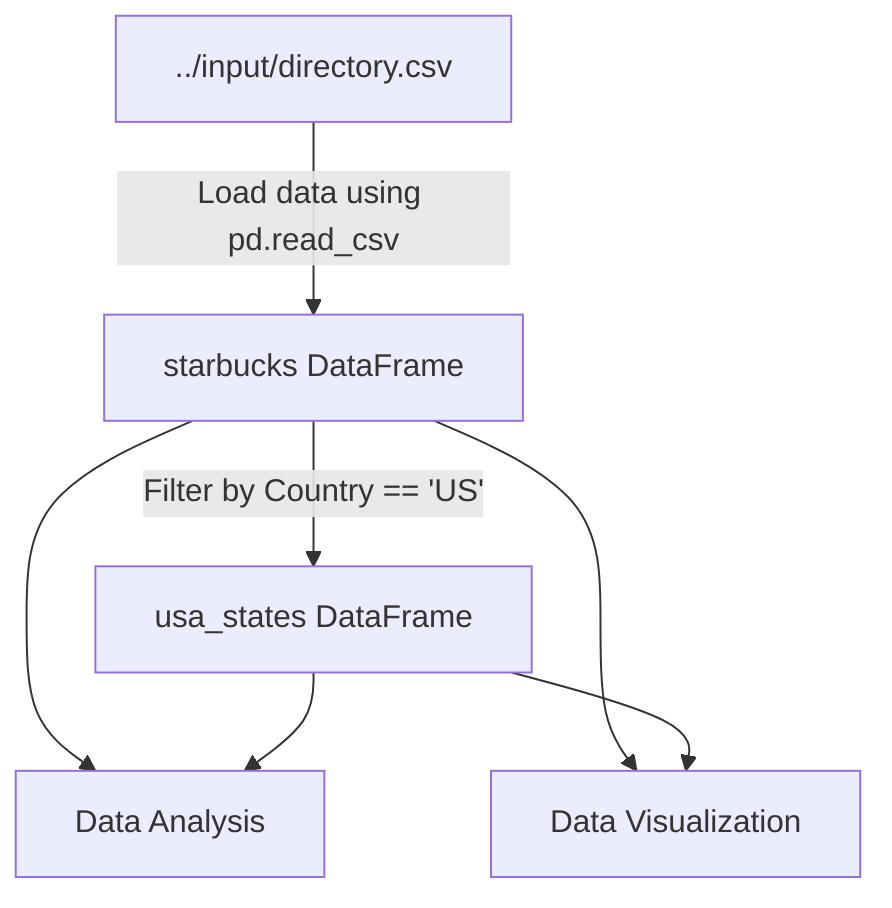 flowchart TD
    %% Data Source
    A["../input/directory.csv"] --> |"Load data using pd.read_csv"| B["starbucks DataFrame"]
    
    %% DataFrame containing details about Starbucks stores
    B --> |"Filter by Country == 'US'"| C["usa_states DataFrame"]
    
    %% Data Analysis and Visualization
    B --> D["Data Analysis"]
    C --> D
    B --> E["Data Visualization"]
    C --> E